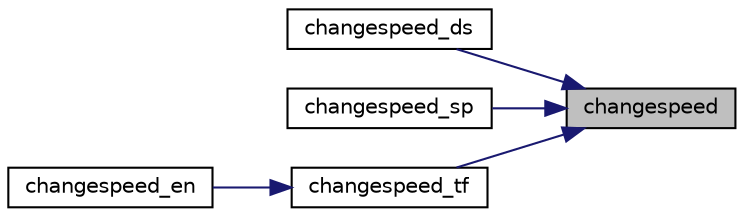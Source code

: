 digraph "changespeed"
{
 // LATEX_PDF_SIZE
  edge [fontname="Helvetica",fontsize="10",labelfontname="Helvetica",labelfontsize="10"];
  node [fontname="Helvetica",fontsize="10",shape=record];
  rankdir="RL";
  Node1 [label="changespeed",height=0.2,width=0.4,color="black", fillcolor="grey75", style="filled", fontcolor="black",tooltip=" "];
  Node1 -> Node2 [dir="back",color="midnightblue",fontsize="10",style="solid",fontname="Helvetica"];
  Node2 [label="changespeed_ds",height=0.2,width=0.4,color="black", fillcolor="white", style="filled",URL="$enemies_8h.html#aa7d1fa3336e3fa16504a5224cff0e408",tooltip="muda o speed do elemento passado como argumento."];
  Node1 -> Node3 [dir="back",color="midnightblue",fontsize="10",style="solid",fontname="Helvetica"];
  Node3 [label="changespeed_sp",height=0.2,width=0.4,color="black", fillcolor="white", style="filled",URL="$spaceship_8h.html#a3dc4325bf1b0e034357ed024faaa2fbd",tooltip="muda o speed do elemento passado como argumento."];
  Node1 -> Node4 [dir="back",color="midnightblue",fontsize="10",style="solid",fontname="Helvetica"];
  Node4 [label="changespeed_tf",height=0.2,width=0.4,color="black", fillcolor="white", style="filled",URL="$enemies_8h.html#a74ae95452b7ad301c81b2acfef68246c",tooltip="muda o speed do elemento passado como argumento."];
  Node4 -> Node5 [dir="back",color="midnightblue",fontsize="10",style="solid",fontname="Helvetica"];
  Node5 [label="changespeed_en",height=0.2,width=0.4,color="black", fillcolor="white", style="filled",URL="$enemies_8h.html#a150ed31279b46a5c866c5aff12afd372",tooltip="muda o speed do elemento passado como argumento."];
}

